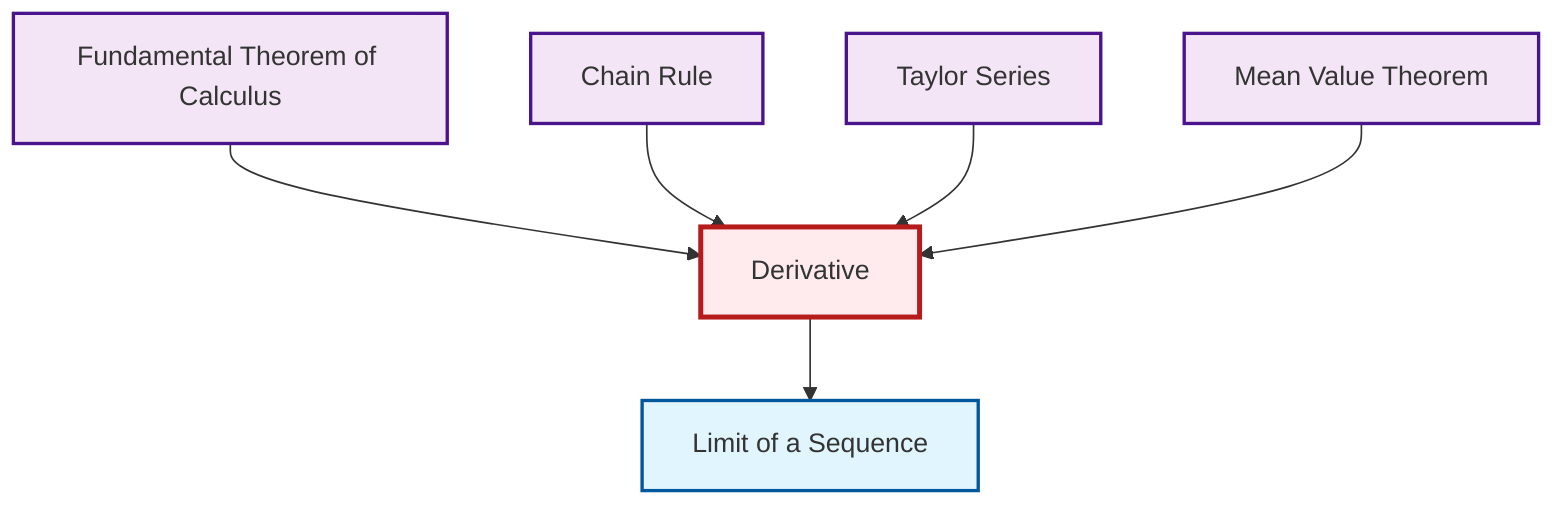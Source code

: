 graph TD
    classDef definition fill:#e1f5fe,stroke:#01579b,stroke-width:2px
    classDef theorem fill:#f3e5f5,stroke:#4a148c,stroke-width:2px
    classDef axiom fill:#fff3e0,stroke:#e65100,stroke-width:2px
    classDef example fill:#e8f5e9,stroke:#1b5e20,stroke-width:2px
    classDef current fill:#ffebee,stroke:#b71c1c,stroke-width:3px
    thm-mean-value["Mean Value Theorem"]:::theorem
    def-limit["Limit of a Sequence"]:::definition
    thm-fundamental-calculus["Fundamental Theorem of Calculus"]:::theorem
    thm-chain-rule["Chain Rule"]:::theorem
    thm-taylor-series["Taylor Series"]:::theorem
    def-derivative["Derivative"]:::definition
    def-derivative --> def-limit
    thm-fundamental-calculus --> def-derivative
    thm-chain-rule --> def-derivative
    thm-taylor-series --> def-derivative
    thm-mean-value --> def-derivative
    class def-derivative current